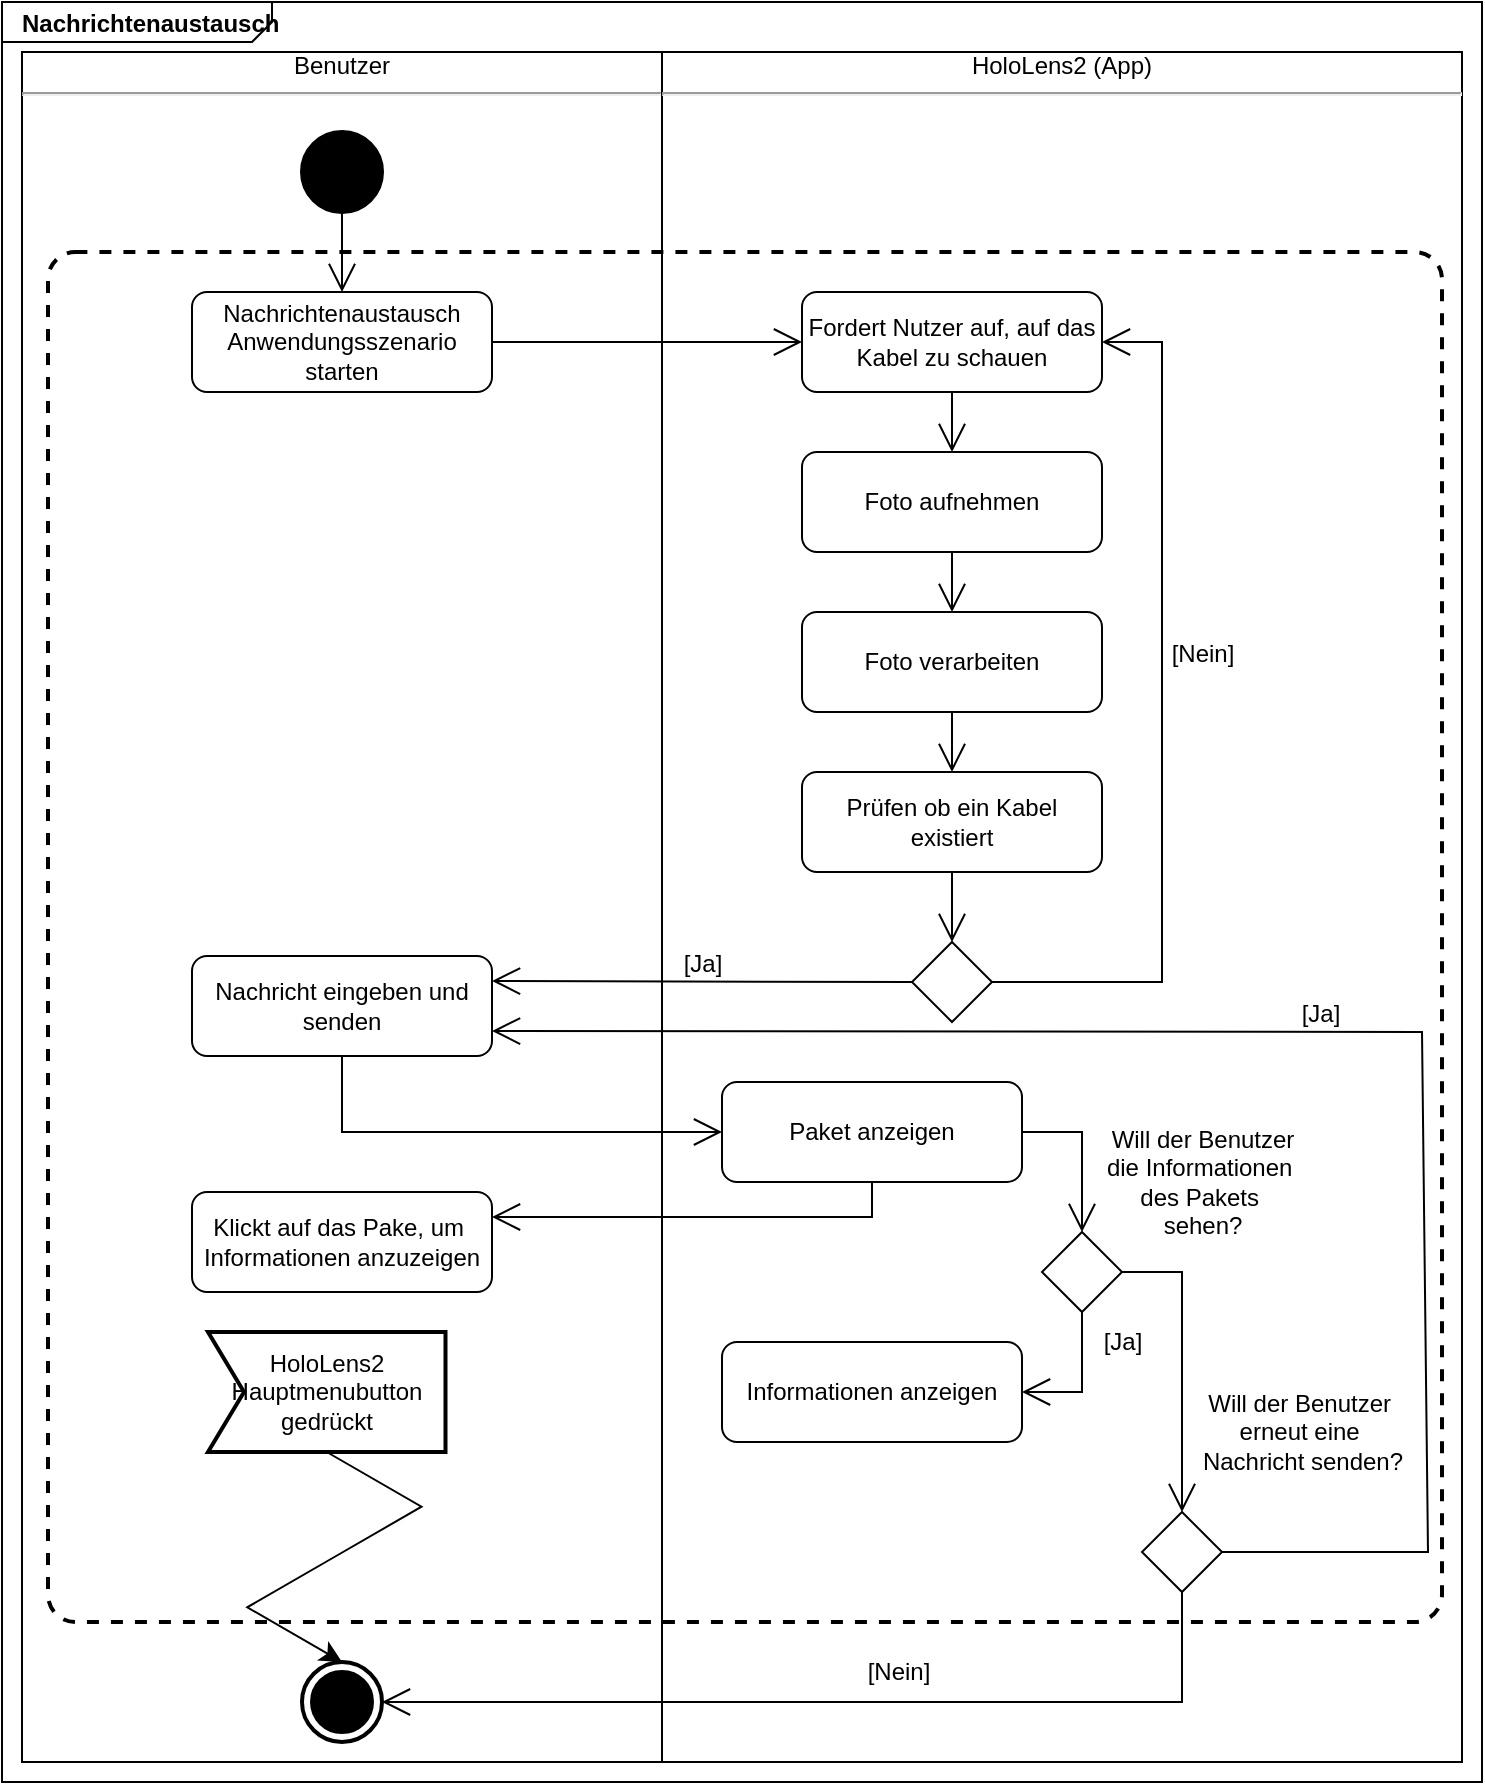 <mxfile version="24.0.7" type="device">
  <diagram name="Seite-1" id="vggVvK-LWqKjhDkygJdm">
    <mxGraphModel dx="325" dy="716" grid="1" gridSize="10" guides="1" tooltips="1" connect="1" arrows="1" fold="1" page="1" pageScale="1" pageWidth="827" pageHeight="1169" math="0" shadow="0">
      <root>
        <mxCell id="0" />
        <mxCell id="1" parent="0" />
        <mxCell id="MOMUo_5GFdrWMW7q2MqW-2" value="Benutzer&lt;hr&gt;&lt;p style=&quot;margin:0px;margin-top:4px;text-align:center;&quot;&gt;&lt;br&gt;&lt;/p&gt;" style="shape=rect;html=1;overflow=fill;whiteSpace=wrap;" parent="1" vertex="1">
          <mxGeometry x="837" y="25" width="320" height="855" as="geometry" />
        </mxCell>
        <mxCell id="MOMUo_5GFdrWMW7q2MqW-3" value="HoloLens2 (App)&lt;hr&gt;&lt;p style=&quot;margin:0px;margin-top:4px;text-align:center;&quot;&gt;&lt;br&gt;&lt;/p&gt;" style="shape=rect;html=1;overflow=fill;whiteSpace=wrap;" parent="1" vertex="1">
          <mxGeometry x="1157" y="25" width="400" height="855" as="geometry" />
        </mxCell>
        <mxCell id="MOMUo_5GFdrWMW7q2MqW-4" value="" style="shape=ellipse;html=1;fillColor=strokeColor;strokeWidth=2;verticalLabelPosition=bottom;verticalAlignment=top;perimeter=ellipsePerimeter;" parent="1" vertex="1">
          <mxGeometry x="977" y="65" width="40" height="40" as="geometry" />
        </mxCell>
        <mxCell id="MOMUo_5GFdrWMW7q2MqW-5" value="" style="shape=rect;html=1;rounded=1;dashed=1;strokeWidth=2;verticalAlign=top;whiteSpace=wrap;align=center;fillColor=none;arcSize=2;" parent="1" vertex="1">
          <mxGeometry x="850" y="125" width="697" height="685" as="geometry" />
        </mxCell>
        <mxCell id="MOMUo_5GFdrWMW7q2MqW-9" value="" style="edgeStyle=elbowEdgeStyle;html=1;elbow=horizontal;align=right;verticalAlign=bottom;endArrow=none;rounded=0;labelBackgroundColor=none;startArrow=open;startSize=12;fontSize=12;curved=1;exitX=0.5;exitY=0;exitDx=0;exitDy=0;entryX=0.5;entryY=1;entryDx=0;entryDy=0;" parent="1" source="MOMUo_5GFdrWMW7q2MqW-18" target="MOMUo_5GFdrWMW7q2MqW-17" edge="1">
          <mxGeometry relative="1" as="geometry">
            <mxPoint x="1240.25" y="415" as="targetPoint" />
            <mxPoint x="1240.25" y="455" as="sourcePoint" />
          </mxGeometry>
        </mxCell>
        <mxCell id="MOMUo_5GFdrWMW7q2MqW-10" value="[Nein]" style="edgeStyle=orthogonalEdgeStyle;html=1;elbow=vertical;verticalAlign=bottom;endArrow=open;rounded=0;labelBackgroundColor=none;endSize=12;fontSize=12;entryX=1;entryY=0.5;entryDx=0;entryDy=0;exitX=1;exitY=0.5;exitDx=0;exitDy=0;" parent="1" source="MOMUo_5GFdrWMW7q2MqW-18" target="MOMUo_5GFdrWMW7q2MqW-14" edge="1">
          <mxGeometry x="0.103" y="-20" relative="1" as="geometry">
            <mxPoint x="1300.75" y="475" as="targetPoint" />
            <Array as="points">
              <mxPoint x="1407" y="490" />
              <mxPoint x="1407" y="170" />
            </Array>
            <mxPoint as="offset" />
            <mxPoint x="1259.75" y="475" as="sourcePoint" />
          </mxGeometry>
        </mxCell>
        <mxCell id="MOMUo_5GFdrWMW7q2MqW-13" value="Nachrichtenaustausch Anwendungsszenario starten" style="shape=rect;html=1;rounded=1;whiteSpace=wrap;align=center;" parent="1" vertex="1">
          <mxGeometry x="922" y="145" width="150" height="50" as="geometry" />
        </mxCell>
        <mxCell id="MOMUo_5GFdrWMW7q2MqW-14" value="Fordert Nutzer auf, auf das Kabel zu schauen" style="shape=rect;html=1;rounded=1;whiteSpace=wrap;align=center;" parent="1" vertex="1">
          <mxGeometry x="1227" y="145" width="150" height="50" as="geometry" />
        </mxCell>
        <mxCell id="MOMUo_5GFdrWMW7q2MqW-15" value="&lt;div&gt;Foto aufnehmen&lt;/div&gt;" style="shape=rect;html=1;rounded=1;whiteSpace=wrap;align=center;" parent="1" vertex="1">
          <mxGeometry x="1227" y="225" width="150" height="50" as="geometry" />
        </mxCell>
        <mxCell id="MOMUo_5GFdrWMW7q2MqW-16" value="&lt;div&gt;Foto verarbeiten&lt;/div&gt;" style="shape=rect;html=1;rounded=1;whiteSpace=wrap;align=center;" parent="1" vertex="1">
          <mxGeometry x="1227" y="305" width="150" height="50" as="geometry" />
        </mxCell>
        <mxCell id="MOMUo_5GFdrWMW7q2MqW-17" value="Prüfen ob ein Kabel existiert" style="shape=rect;html=1;rounded=1;whiteSpace=wrap;align=center;" parent="1" vertex="1">
          <mxGeometry x="1227" y="385" width="150" height="50" as="geometry" />
        </mxCell>
        <mxCell id="MOMUo_5GFdrWMW7q2MqW-18" value="" style="shape=rhombus;html=1;verticalLabelPosition=bottom;verticalAlignment=top;" parent="1" vertex="1">
          <mxGeometry x="1282" y="470" width="40" height="40" as="geometry" />
        </mxCell>
        <mxCell id="MOMUo_5GFdrWMW7q2MqW-20" value="" style="edgeStyle=elbowEdgeStyle;html=1;elbow=horizontal;align=right;verticalAlign=bottom;endArrow=none;rounded=0;labelBackgroundColor=none;startArrow=open;startSize=12;fontSize=12;curved=1;exitX=0;exitY=0.5;exitDx=0;exitDy=0;entryX=1;entryY=0.5;entryDx=0;entryDy=0;" parent="1" source="MOMUo_5GFdrWMW7q2MqW-14" target="MOMUo_5GFdrWMW7q2MqW-13" edge="1">
          <mxGeometry relative="1" as="geometry">
            <mxPoint x="1251" y="425" as="targetPoint" />
            <mxPoint x="1251" y="465" as="sourcePoint" />
          </mxGeometry>
        </mxCell>
        <mxCell id="MOMUo_5GFdrWMW7q2MqW-21" value="" style="edgeStyle=elbowEdgeStyle;html=1;elbow=horizontal;align=right;verticalAlign=bottom;endArrow=none;rounded=0;labelBackgroundColor=none;startArrow=open;startSize=12;fontSize=12;curved=1;exitX=0.5;exitY=0;exitDx=0;exitDy=0;entryX=0.5;entryY=1;entryDx=0;entryDy=0;" parent="1" source="MOMUo_5GFdrWMW7q2MqW-15" target="MOMUo_5GFdrWMW7q2MqW-14" edge="1">
          <mxGeometry relative="1" as="geometry">
            <mxPoint x="1251" y="425" as="targetPoint" />
            <mxPoint x="1251" y="465" as="sourcePoint" />
          </mxGeometry>
        </mxCell>
        <mxCell id="MOMUo_5GFdrWMW7q2MqW-23" value="" style="edgeStyle=elbowEdgeStyle;html=1;elbow=horizontal;align=right;verticalAlign=bottom;endArrow=none;rounded=0;labelBackgroundColor=none;startArrow=open;startSize=12;fontSize=12;curved=1;exitX=0.5;exitY=0;exitDx=0;exitDy=0;entryX=0.5;entryY=1;entryDx=0;entryDy=0;" parent="1" source="MOMUo_5GFdrWMW7q2MqW-16" target="MOMUo_5GFdrWMW7q2MqW-15" edge="1">
          <mxGeometry relative="1" as="geometry">
            <mxPoint x="1312" y="205" as="targetPoint" />
            <mxPoint x="1312" y="225" as="sourcePoint" />
          </mxGeometry>
        </mxCell>
        <mxCell id="MOMUo_5GFdrWMW7q2MqW-24" value="" style="edgeStyle=elbowEdgeStyle;html=1;elbow=horizontal;align=right;verticalAlign=bottom;endArrow=none;rounded=0;labelBackgroundColor=none;startArrow=open;startSize=12;fontSize=12;curved=1;exitX=0.5;exitY=0;exitDx=0;exitDy=0;entryX=0.5;entryY=1;entryDx=0;entryDy=0;" parent="1" source="MOMUo_5GFdrWMW7q2MqW-17" target="MOMUo_5GFdrWMW7q2MqW-16" edge="1">
          <mxGeometry relative="1" as="geometry">
            <mxPoint x="1312" y="285" as="targetPoint" />
            <mxPoint x="1312" y="315" as="sourcePoint" />
          </mxGeometry>
        </mxCell>
        <mxCell id="MOMUo_5GFdrWMW7q2MqW-26" value="Nachricht eingeben und senden" style="shape=rect;html=1;rounded=1;whiteSpace=wrap;align=center;" parent="1" vertex="1">
          <mxGeometry x="922" y="477" width="150" height="50" as="geometry" />
        </mxCell>
        <mxCell id="MOMUo_5GFdrWMW7q2MqW-27" value="" style="edgeStyle=elbowEdgeStyle;html=1;elbow=horizontal;align=right;verticalAlign=bottom;endArrow=none;rounded=0;labelBackgroundColor=none;startArrow=open;startSize=12;fontSize=12;curved=1;exitX=0.5;exitY=0;exitDx=0;exitDy=0;entryX=0.5;entryY=1;entryDx=0;entryDy=0;" parent="1" source="MOMUo_5GFdrWMW7q2MqW-13" target="MOMUo_5GFdrWMW7q2MqW-4" edge="1">
          <mxGeometry relative="1" as="geometry">
            <mxPoint x="1312" y="205" as="targetPoint" />
            <mxPoint x="1312" y="235" as="sourcePoint" />
          </mxGeometry>
        </mxCell>
        <mxCell id="MOMUo_5GFdrWMW7q2MqW-28" value="Paket anzeigen" style="shape=rect;html=1;rounded=1;whiteSpace=wrap;align=center;" parent="1" vertex="1">
          <mxGeometry x="1187" y="540" width="150" height="50" as="geometry" />
        </mxCell>
        <mxCell id="MOMUo_5GFdrWMW7q2MqW-30" value="" style="edgeStyle=orthogonalEdgeStyle;html=1;elbow=horizontal;align=right;verticalAlign=bottom;endArrow=none;rounded=0;labelBackgroundColor=none;startArrow=open;startSize=12;fontSize=12;exitX=0;exitY=0.5;exitDx=0;exitDy=0;entryX=0.5;entryY=1;entryDx=0;entryDy=0;" parent="1" source="MOMUo_5GFdrWMW7q2MqW-28" target="MOMUo_5GFdrWMW7q2MqW-26" edge="1">
          <mxGeometry relative="1" as="geometry">
            <mxPoint x="1312" y="445" as="targetPoint" />
            <mxPoint x="1312" y="480" as="sourcePoint" />
          </mxGeometry>
        </mxCell>
        <mxCell id="MOMUo_5GFdrWMW7q2MqW-31" value="Klickt auf das Pake, um&amp;nbsp; Informationen anzuzeigen" style="shape=rect;html=1;rounded=1;whiteSpace=wrap;align=center;" parent="1" vertex="1">
          <mxGeometry x="922" y="595" width="150" height="50" as="geometry" />
        </mxCell>
        <mxCell id="MOMUo_5GFdrWMW7q2MqW-32" value="" style="edgeStyle=orthogonalEdgeStyle;html=1;elbow=horizontal;align=right;verticalAlign=bottom;endArrow=none;rounded=0;labelBackgroundColor=none;startArrow=open;startSize=12;fontSize=12;exitX=1;exitY=0.25;exitDx=0;exitDy=0;entryX=0.5;entryY=1;entryDx=0;entryDy=0;" parent="1" source="MOMUo_5GFdrWMW7q2MqW-31" target="MOMUo_5GFdrWMW7q2MqW-28" edge="1">
          <mxGeometry relative="1" as="geometry">
            <mxPoint x="1007" y="525" as="targetPoint" />
            <mxPoint x="1197" y="575" as="sourcePoint" />
          </mxGeometry>
        </mxCell>
        <mxCell id="MOMUo_5GFdrWMW7q2MqW-33" value="" style="shape=rhombus;html=1;verticalLabelPosition=bottom;verticalAlignment=top;" parent="1" vertex="1">
          <mxGeometry x="1347" y="615" width="40" height="40" as="geometry" />
        </mxCell>
        <mxCell id="MOMUo_5GFdrWMW7q2MqW-34" value="" style="edgeStyle=orthogonalEdgeStyle;html=1;elbow=horizontal;align=right;verticalAlign=bottom;endArrow=none;rounded=0;labelBackgroundColor=none;startArrow=open;startSize=12;fontSize=12;exitX=0.5;exitY=0;exitDx=0;exitDy=0;entryX=1;entryY=0.5;entryDx=0;entryDy=0;" parent="1" source="MOMUo_5GFdrWMW7q2MqW-33" target="MOMUo_5GFdrWMW7q2MqW-28" edge="1">
          <mxGeometry relative="1" as="geometry">
            <mxPoint x="1272" y="600" as="targetPoint" />
            <mxPoint x="1082" y="630" as="sourcePoint" />
          </mxGeometry>
        </mxCell>
        <mxCell id="MOMUo_5GFdrWMW7q2MqW-35" value="Will der Benutzer&lt;div&gt;die Informationen&amp;nbsp;&lt;/div&gt;&lt;div&gt;des Pakets&amp;nbsp;&lt;/div&gt;&lt;div&gt;sehen?&lt;/div&gt;" style="text;html=1;align=center;verticalAlign=middle;resizable=0;points=[];autosize=1;strokeColor=none;fillColor=none;" parent="1" vertex="1">
          <mxGeometry x="1367" y="555" width="120" height="70" as="geometry" />
        </mxCell>
        <mxCell id="MOMUo_5GFdrWMW7q2MqW-36" value="Informationen anzeigen" style="shape=rect;html=1;rounded=1;whiteSpace=wrap;align=center;" parent="1" vertex="1">
          <mxGeometry x="1187" y="670" width="150" height="50" as="geometry" />
        </mxCell>
        <mxCell id="MOMUo_5GFdrWMW7q2MqW-37" value="" style="edgeStyle=orthogonalEdgeStyle;html=1;elbow=horizontal;align=right;verticalAlign=bottom;endArrow=none;rounded=0;labelBackgroundColor=none;startArrow=open;startSize=12;fontSize=12;exitX=1;exitY=0.5;exitDx=0;exitDy=0;entryX=0.5;entryY=1;entryDx=0;entryDy=0;" parent="1" source="MOMUo_5GFdrWMW7q2MqW-36" target="MOMUo_5GFdrWMW7q2MqW-33" edge="1">
          <mxGeometry relative="1" as="geometry">
            <mxPoint x="1347" y="575" as="targetPoint" />
            <mxPoint x="1377" y="655" as="sourcePoint" />
          </mxGeometry>
        </mxCell>
        <mxCell id="MOMUo_5GFdrWMW7q2MqW-38" value="[Ja]" style="text;html=1;align=center;verticalAlign=middle;resizable=0;points=[];autosize=1;strokeColor=none;fillColor=none;" parent="1" vertex="1">
          <mxGeometry x="1367" y="655" width="40" height="30" as="geometry" />
        </mxCell>
        <mxCell id="MOMUo_5GFdrWMW7q2MqW-39" value="" style="shape=rhombus;html=1;verticalLabelPosition=bottom;verticalAlignment=top;" parent="1" vertex="1">
          <mxGeometry x="1397" y="755" width="40" height="40" as="geometry" />
        </mxCell>
        <mxCell id="MOMUo_5GFdrWMW7q2MqW-40" value="" style="edgeStyle=orthogonalEdgeStyle;html=1;elbow=horizontal;align=right;verticalAlign=bottom;endArrow=none;rounded=0;labelBackgroundColor=none;startArrow=open;startSize=12;fontSize=12;exitX=0.5;exitY=0;exitDx=0;exitDy=0;entryX=1;entryY=0.5;entryDx=0;entryDy=0;" parent="1" source="MOMUo_5GFdrWMW7q2MqW-39" target="MOMUo_5GFdrWMW7q2MqW-33" edge="1">
          <mxGeometry relative="1" as="geometry">
            <mxPoint x="1377" y="695" as="targetPoint" />
            <mxPoint x="1347" y="780" as="sourcePoint" />
            <Array as="points">
              <mxPoint x="1417" y="635" />
            </Array>
          </mxGeometry>
        </mxCell>
        <mxCell id="MOMUo_5GFdrWMW7q2MqW-44" value="Will der Benutzer&amp;nbsp;&lt;div&gt;erneut eine&amp;nbsp;&lt;/div&gt;&lt;div&gt;Nachricht senden?&lt;/div&gt;" style="text;html=1;align=center;verticalAlign=middle;resizable=0;points=[];autosize=1;strokeColor=none;fillColor=none;" parent="1" vertex="1">
          <mxGeometry x="1417" y="685" width="120" height="60" as="geometry" />
        </mxCell>
        <mxCell id="MOMUo_5GFdrWMW7q2MqW-52" value="[Ja]" style="html=1;elbow=vertical;verticalAlign=bottom;endArrow=open;rounded=0;labelBackgroundColor=none;endSize=12;fontSize=12;exitX=0;exitY=0.5;exitDx=0;exitDy=0;entryX=1;entryY=0.25;entryDx=0;entryDy=0;" parent="1" source="MOMUo_5GFdrWMW7q2MqW-18" target="MOMUo_5GFdrWMW7q2MqW-26" edge="1">
          <mxGeometry relative="1" as="geometry">
            <mxPoint x="1067" y="489" as="targetPoint" />
            <mxPoint x="1219.75" y="475" as="sourcePoint" />
          </mxGeometry>
        </mxCell>
        <mxCell id="MOMUo_5GFdrWMW7q2MqW-53" value="[Ja]" style="html=1;elbow=vertical;verticalAlign=bottom;endArrow=open;rounded=0;labelBackgroundColor=none;endSize=12;fontSize=12;exitX=1;exitY=0.5;exitDx=0;exitDy=0;entryX=1;entryY=0.75;entryDx=0;entryDy=0;" parent="1" source="MOMUo_5GFdrWMW7q2MqW-39" target="MOMUo_5GFdrWMW7q2MqW-26" edge="1">
          <mxGeometry relative="1" as="geometry">
            <mxPoint x="1082" y="500" as="targetPoint" />
            <mxPoint x="1292" y="500" as="sourcePoint" />
            <Array as="points">
              <mxPoint x="1540" y="775" />
              <mxPoint x="1537" y="515" />
            </Array>
          </mxGeometry>
        </mxCell>
        <mxCell id="MOMUo_5GFdrWMW7q2MqW-55" value="" style="html=1;shape=mxgraph.sysml.actFinal;strokeWidth=2;verticalLabelPosition=bottom;verticalAlignment=top;" parent="1" vertex="1">
          <mxGeometry x="977" y="830" width="40" height="40" as="geometry" />
        </mxCell>
        <mxCell id="MOMUo_5GFdrWMW7q2MqW-57" value="" style="edgeStyle=orthogonalEdgeStyle;html=1;elbow=horizontal;align=right;verticalAlign=bottom;endArrow=none;rounded=0;labelBackgroundColor=none;startArrow=open;startSize=12;fontSize=12;exitX=1;exitY=0.5;exitDx=0;exitDy=0;entryX=0.5;entryY=1;entryDx=0;entryDy=0;exitPerimeter=0;" parent="1" source="MOMUo_5GFdrWMW7q2MqW-55" target="MOMUo_5GFdrWMW7q2MqW-39" edge="1">
          <mxGeometry relative="1" as="geometry">
            <mxPoint x="1377" y="665" as="targetPoint" />
            <mxPoint x="1347" y="705" as="sourcePoint" />
          </mxGeometry>
        </mxCell>
        <mxCell id="MOMUo_5GFdrWMW7q2MqW-62" value="[Nein]" style="text;html=1;align=center;verticalAlign=middle;resizable=0;points=[];autosize=1;strokeColor=none;fillColor=none;" parent="1" vertex="1">
          <mxGeometry x="1250" y="820" width="50" height="30" as="geometry" />
        </mxCell>
        <mxCell id="MOMUo_5GFdrWMW7q2MqW-63" value="HoloLens2&lt;div&gt;Hauptmenubutton&lt;/div&gt;&lt;div&gt;gedrückt&lt;/div&gt;" style="html=1;shape=mxgraph.sysml.accEvent;strokeWidth=2;whiteSpace=wrap;align=center;" parent="1" vertex="1">
          <mxGeometry x="930.0" y="665" width="118.75" height="60" as="geometry" />
        </mxCell>
        <mxCell id="MOMUo_5GFdrWMW7q2MqW-67" style="edgeStyle=isometricEdgeStyle;rounded=0;orthogonalLoop=1;jettySize=auto;html=1;exitX=0.5;exitY=1;exitDx=0;exitDy=0;exitPerimeter=0;entryX=0.5;entryY=0;entryDx=0;entryDy=0;fontSize=12;startSize=8;endSize=8;elbow=vertical;entryPerimeter=0;" parent="1" source="MOMUo_5GFdrWMW7q2MqW-63" target="MOMUo_5GFdrWMW7q2MqW-55" edge="1">
          <mxGeometry relative="1" as="geometry">
            <mxPoint x="196" y="805" as="sourcePoint" />
            <mxPoint x="1292" y="980" as="targetPoint" />
          </mxGeometry>
        </mxCell>
        <mxCell id="XjXZMu7crGJpByxfQap4-1" value="&lt;p style=&quot;margin:0px;margin-top:4px;margin-left:10px;text-align:left;&quot;&gt;&lt;b&gt;Nachrichtenaustausch&lt;/b&gt;&lt;/p&gt;" style="html=1;shape=mxgraph.sysml.package;align=left;spacingLeft=5;verticalAlign=top;spacingTop=-3;labelX=135;html=1;overflow=fill;fillColor=none;" parent="1" vertex="1">
          <mxGeometry x="827" width="740" height="890" as="geometry" />
        </mxCell>
      </root>
    </mxGraphModel>
  </diagram>
</mxfile>
